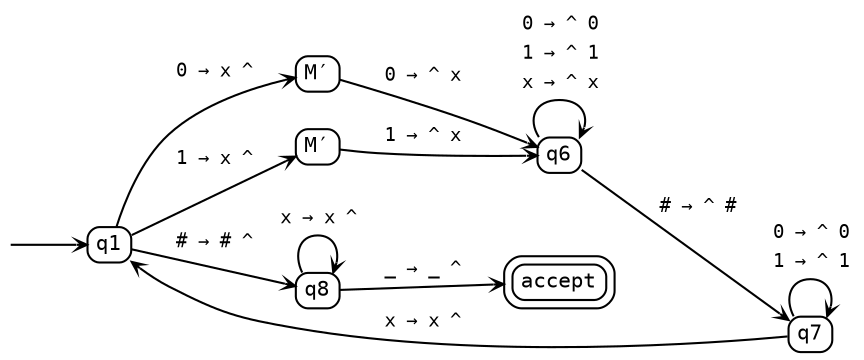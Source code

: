 digraph {
  rankdir=LR;
  node [fontname=Courier,fontsize=10,shape=box,style=rounded,height=0,width=0,margin="0.055,0.042"];
  edge [arrowhead=vee,arrowsize=0.5,fontname=Courier,fontsize=9];
  _START[shape=none,label=""];

  0[peripheries=2,label=<accept>];
  1[label=<q1>];
  2[label=<M&prime;>];
  3[label=<M&prime;>];
  6[label=<q6>];
  7[label=<q7>];
  8[label=<q8>];
  _START -> 1
  1 -> 8[label=<<table border="0" cellpadding="1"><tr><td># &rarr; # ^</td></tr></table>>];
  1 -> 3[label=<<table border="0" cellpadding="1"><tr><td>1 &rarr; x ^</td></tr></table>>];
  1 -> 2[label=<<table border="0" cellpadding="1"><tr><td>0 &rarr; x ^</td></tr></table>>];
  3 -> 6[label=<<table border="0" cellpadding="1"><tr><td>1 &rarr; ^ x</td></tr></table>>];
  2 -> 6[label=<<table border="0" cellpadding="1"><tr><td>0 &rarr; ^ x</td></tr></table>>];
  7 -> 1[label=<<table border="0" cellpadding="1"><tr><td>x &rarr; x ^</td></tr></table>>];
  7 -> 7[label=<<table border="0" cellpadding="1"><tr><td>0 &rarr; ^ 0</td></tr><tr><td>1 &rarr; ^ 1</td></tr></table>>];
  6 -> 7[label=<<table border="0" cellpadding="1"><tr><td># &rarr; ^ #</td></tr></table>>];
  6 -> 6[label=<<table border="0" cellpadding="1"><tr><td>0 &rarr; ^ 0</td></tr><tr><td>1 &rarr; ^ 1</td></tr><tr><td>x &rarr; ^ x</td></tr></table>>];
  8 -> 8[label=<<table border="0" cellpadding="1"><tr><td>x &rarr; x ^</td></tr></table>>];
  8 -> 0[label=<<table border="0" cellpadding="1"><tr><td>_ &rarr; _ ^</td></tr></table>>];
}